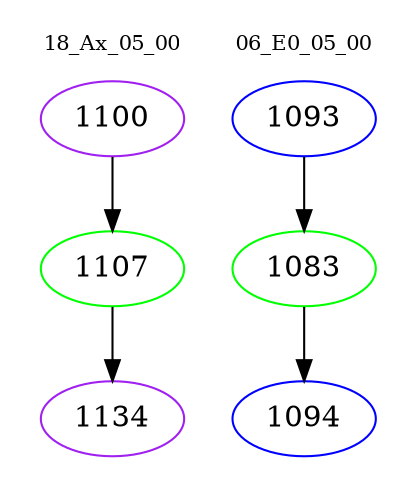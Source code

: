 digraph{
subgraph cluster_0 {
color = white
label = "18_Ax_05_00";
fontsize=10;
T0_1100 [label="1100", color="purple"]
T0_1100 -> T0_1107 [color="black"]
T0_1107 [label="1107", color="green"]
T0_1107 -> T0_1134 [color="black"]
T0_1134 [label="1134", color="purple"]
}
subgraph cluster_1 {
color = white
label = "06_E0_05_00";
fontsize=10;
T1_1093 [label="1093", color="blue"]
T1_1093 -> T1_1083 [color="black"]
T1_1083 [label="1083", color="green"]
T1_1083 -> T1_1094 [color="black"]
T1_1094 [label="1094", color="blue"]
}
}
